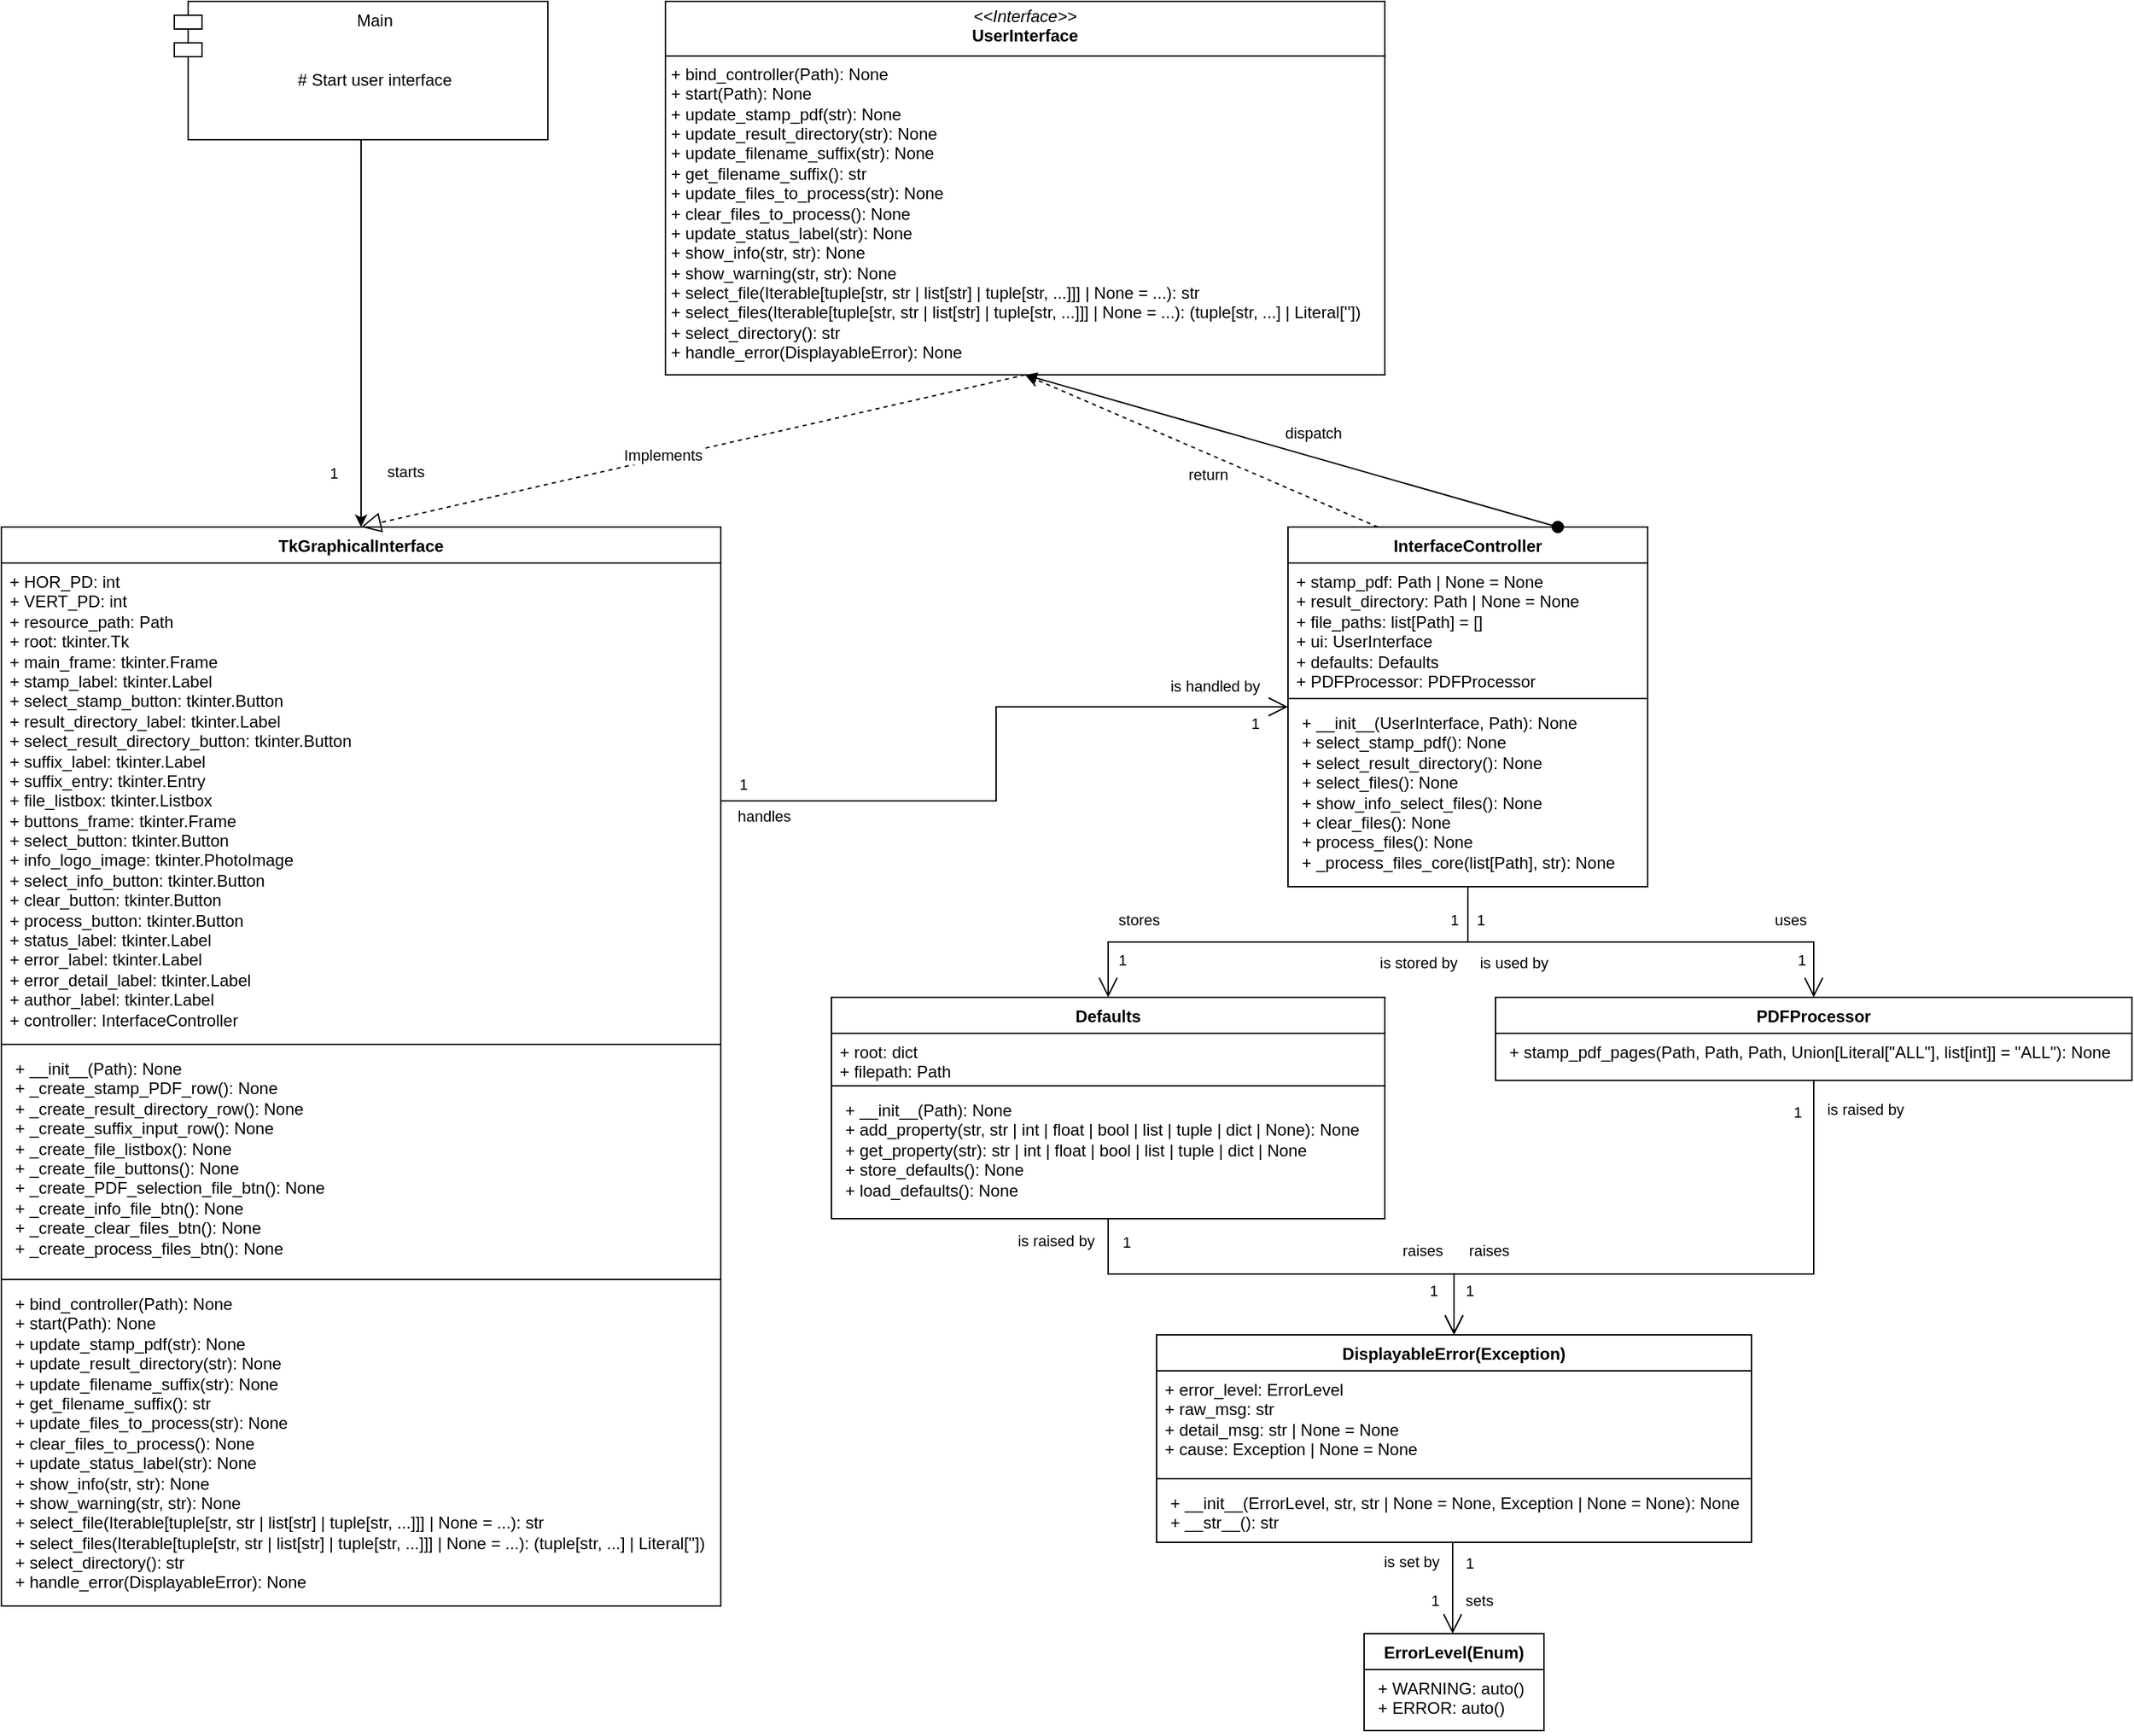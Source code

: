 <mxfile version="24.1.0" type="device">
  <diagram id="C5RBs43oDa-KdzZeNtuy" name="Page-1">
    <mxGraphModel dx="2049" dy="1054" grid="1" gridSize="10" guides="1" tooltips="1" connect="1" arrows="1" fold="1" page="1" pageScale="1" pageWidth="827" pageHeight="1169" math="0" shadow="0">
      <root>
        <mxCell id="WIyWlLk6GJQsqaUBKTNV-0" />
        <mxCell id="WIyWlLk6GJQsqaUBKTNV-1" parent="WIyWlLk6GJQsqaUBKTNV-0" />
        <mxCell id="seithgZvxNiS-wUwFHZv-0" value="&lt;p style=&quot;margin: 4px 0px 0px; text-align: center;&quot;&gt;&lt;font style=&quot;font-size: 12px;&quot;&gt;&lt;i style=&quot;&quot;&gt;&amp;lt;&amp;lt;Interface&amp;gt;&amp;gt;&lt;/i&gt;&lt;br&gt;&lt;b style=&quot;&quot;&gt;UserInterface&lt;/b&gt;&lt;/font&gt;&lt;/p&gt;&lt;hr size=&quot;1&quot; style=&quot;border-style: solid;&quot;&gt;&lt;p style=&quot;margin: 0px 0px 0px 4px;&quot;&gt;&lt;font style=&quot;font-size: 12px;&quot;&gt;+ bind_controller(Path): None&lt;/font&gt;&lt;/p&gt;&lt;p style=&quot;margin: 0px 0px 0px 4px;&quot;&gt;&lt;font style=&quot;font-size: 12px;&quot;&gt;+ start(Path): None&lt;/font&gt;&lt;/p&gt;&lt;p style=&quot;margin: 0px 0px 0px 4px;&quot;&gt;&lt;span style=&quot;background-color: initial;&quot;&gt;&lt;font style=&quot;font-size: 12px;&quot;&gt;+ update_stamp_pdf(str): None&lt;/font&gt;&lt;/span&gt;&lt;/p&gt;&lt;p style=&quot;margin: 0px 0px 0px 4px;&quot;&gt;&lt;span style=&quot;background-color: initial;&quot;&gt;&lt;font style=&quot;font-size: 12px;&quot;&gt;+ update_result_directory(str): None&lt;/font&gt;&lt;/span&gt;&lt;/p&gt;&lt;p style=&quot;margin: 0px 0px 0px 4px;&quot;&gt;&lt;font style=&quot;font-size: 12px;&quot;&gt;+ update_filename_suffix(str): None&lt;/font&gt;&lt;/p&gt;&lt;p style=&quot;margin: 0px 0px 0px 4px;&quot;&gt;&lt;font style=&quot;font-size: 12px;&quot;&gt;+ get_filename_suffix(): str&lt;/font&gt;&lt;/p&gt;&lt;p style=&quot;margin: 0px 0px 0px 4px;&quot;&gt;&lt;font style=&quot;font-size: 12px;&quot;&gt;+ update_files_to_process(str): None&lt;/font&gt;&lt;/p&gt;&lt;p style=&quot;margin: 0px 0px 0px 4px;&quot;&gt;&lt;font style=&quot;font-size: 12px;&quot;&gt;+ clear_files_to_process(): None&lt;/font&gt;&lt;/p&gt;&lt;p style=&quot;margin: 0px 0px 0px 4px;&quot;&gt;&lt;font style=&quot;font-size: 12px;&quot;&gt;+ update_status_label(str): None&lt;/font&gt;&lt;/p&gt;&lt;p style=&quot;margin: 0px 0px 0px 4px;&quot;&gt;&lt;font style=&quot;font-size: 12px;&quot;&gt;+ show_info(str, str): None&lt;/font&gt;&lt;/p&gt;&lt;p style=&quot;margin: 0px 0px 0px 4px;&quot;&gt;&lt;font style=&quot;font-size: 12px;&quot;&gt;+ show_warning(str, str): None&lt;/font&gt;&lt;/p&gt;&lt;p style=&quot;margin: 0px 0px 0px 4px;&quot;&gt;&lt;font style=&quot;font-size: 12px;&quot;&gt;+ select_file(Iterable[tuple[str, str | list[str] | tuple[str, ...]]] | None = ...): str&lt;/font&gt;&lt;/p&gt;&lt;p style=&quot;margin: 0px 0px 0px 4px;&quot;&gt;&lt;font style=&quot;font-size: 12px;&quot;&gt;+ select_files(Iterable[tuple[str, str | list[str] | tuple[str, ...]]] | None = ...): (tuple[str, ...] | Literal[&#39;&#39;])&lt;/font&gt;&lt;/p&gt;&lt;p style=&quot;margin: 0px 0px 0px 4px;&quot;&gt;&lt;font style=&quot;font-size: 12px;&quot;&gt;+ select_directory(): str&lt;/font&gt;&lt;/p&gt;&lt;p style=&quot;margin: 0px 0px 0px 4px;&quot;&gt;&lt;font style=&quot;font-size: 12px;&quot;&gt;+ handle_error(DisplayableError): None&lt;/font&gt;&lt;/p&gt;" style="verticalAlign=top;align=left;overflow=fill;html=1;whiteSpace=wrap;" parent="WIyWlLk6GJQsqaUBKTNV-1" vertex="1">
          <mxGeometry x="520" y="40" width="520" height="270" as="geometry" />
        </mxCell>
        <mxCell id="dMBVIur_Aa2STcFH-dJI-0" value="TkGraphicalInterface" style="swimlane;fontStyle=1;align=center;verticalAlign=top;childLayout=stackLayout;horizontal=1;startSize=26;horizontalStack=0;resizeParent=1;resizeParentMax=0;resizeLast=0;collapsible=1;marginBottom=0;whiteSpace=wrap;html=1;" parent="WIyWlLk6GJQsqaUBKTNV-1" vertex="1">
          <mxGeometry x="40" y="420" width="520" height="780" as="geometry">
            <mxRectangle x="40" y="420" width="150" height="30" as="alternateBounds" />
          </mxGeometry>
        </mxCell>
        <mxCell id="dMBVIur_Aa2STcFH-dJI-1" value="&lt;div&gt;+ HOR_PD: int&lt;br&gt;&lt;/div&gt;&lt;div&gt;+ VERT_PD: int&lt;/div&gt;&lt;div&gt;&lt;div&gt;+ resource_path: Path&lt;/div&gt;&lt;div&gt;+ root: tkinter.Tk&lt;/div&gt;&lt;div&gt;+ main_frame: tkinter.Frame&lt;/div&gt;&lt;div&gt;+ stamp_label: tkinter.Label&lt;/div&gt;&lt;div&gt;+ select_stamp_button: tkinter.Button&lt;/div&gt;&lt;div&gt;+ result_directory_label: tkinter.Label&lt;/div&gt;&lt;div&gt;+ select_result_directory_button: tkinter.Button&lt;/div&gt;&lt;div&gt;+ suffix_label: tkinter.Label&lt;/div&gt;&lt;div&gt;+ suffix_entry: tkinter.Entry&lt;/div&gt;&lt;div&gt;+ file_listbox: tkinter.Listbox&lt;/div&gt;&lt;div&gt;+ buttons_frame: tkinter.Frame&lt;/div&gt;&lt;div&gt;+ select_button: tkinter.Button&lt;/div&gt;&lt;div&gt;+ info_logo_image: tkinter.PhotoImage&lt;/div&gt;&lt;div&gt;+ select_info_button: tkinter.Button&lt;/div&gt;&lt;div&gt;+ clear_button: tkinter.Button&lt;/div&gt;&lt;div&gt;+ process_button: tkinter.Button&lt;/div&gt;&lt;div&gt;+ status_label: tkinter.Label&lt;/div&gt;&lt;div&gt;+ error_label: tkinter.Label&lt;/div&gt;&lt;div&gt;+ error_detail_label: tkinter.Label&lt;/div&gt;&lt;div&gt;+ author_label: tkinter.Label&lt;/div&gt;&lt;/div&gt;&lt;div&gt;+ controller: InterfaceController&lt;/div&gt;" style="text;strokeColor=none;fillColor=none;align=left;verticalAlign=top;spacingLeft=4;spacingRight=4;overflow=hidden;rotatable=0;points=[[0,0.5],[1,0.5]];portConstraint=eastwest;whiteSpace=wrap;html=1;" parent="dMBVIur_Aa2STcFH-dJI-0" vertex="1">
          <mxGeometry y="26" width="520" height="344" as="geometry" />
        </mxCell>
        <mxCell id="dMBVIur_Aa2STcFH-dJI-8" value="" style="line;strokeWidth=1;fillColor=none;align=left;verticalAlign=middle;spacingTop=-1;spacingLeft=3;spacingRight=3;rotatable=0;labelPosition=right;points=[];portConstraint=eastwest;strokeColor=inherit;" parent="dMBVIur_Aa2STcFH-dJI-0" vertex="1">
          <mxGeometry y="370" width="520" height="8" as="geometry" />
        </mxCell>
        <mxCell id="dMBVIur_Aa2STcFH-dJI-6" value="&lt;p style=&quot;margin: 0px 0px 0px 4px;&quot;&gt;+ __init__(Path): None&lt;/p&gt;&lt;p style=&quot;margin: 0px 0px 0px 4px;&quot;&gt;+&amp;nbsp;_create_stamp_PDF_row(): None&lt;/p&gt;&lt;p style=&quot;margin: 0px 0px 0px 4px;&quot;&gt;+&amp;nbsp;_create_result_directory_row(): None&lt;/p&gt;&lt;p style=&quot;margin: 0px 0px 0px 4px;&quot;&gt;+&amp;nbsp;_create_suffix_input_row(): None&lt;/p&gt;&lt;p style=&quot;margin: 0px 0px 0px 4px;&quot;&gt;+&amp;nbsp;_create_file_listbox(): None&lt;/p&gt;&lt;p style=&quot;margin: 0px 0px 0px 4px;&quot;&gt;+&amp;nbsp;_create_file_buttons(): None&lt;/p&gt;&lt;p style=&quot;margin: 0px 0px 0px 4px;&quot;&gt;+&amp;nbsp;_create_PDF_selection_file_btn(): None&lt;/p&gt;&lt;p style=&quot;margin: 0px 0px 0px 4px;&quot;&gt;+&amp;nbsp;_create_info_file_btn(): None&lt;/p&gt;&lt;p style=&quot;margin: 0px 0px 0px 4px;&quot;&gt;+&amp;nbsp;_create_clear_files_btn(): None&lt;/p&gt;&lt;p style=&quot;margin: 0px 0px 0px 4px;&quot;&gt;+&amp;nbsp;_create_process_files_btn(): None&lt;/p&gt;" style="text;strokeColor=none;fillColor=none;align=left;verticalAlign=top;spacingLeft=4;spacingRight=4;overflow=hidden;rotatable=0;points=[[0,0.5],[1,0.5]];portConstraint=eastwest;whiteSpace=wrap;html=1;" parent="dMBVIur_Aa2STcFH-dJI-0" vertex="1">
          <mxGeometry y="378" width="520" height="162" as="geometry" />
        </mxCell>
        <mxCell id="dMBVIur_Aa2STcFH-dJI-7" value="" style="line;strokeWidth=1;fillColor=none;align=left;verticalAlign=middle;spacingTop=-1;spacingLeft=3;spacingRight=3;rotatable=0;labelPosition=right;points=[];portConstraint=eastwest;strokeColor=inherit;" parent="dMBVIur_Aa2STcFH-dJI-0" vertex="1">
          <mxGeometry y="540" width="520" height="8" as="geometry" />
        </mxCell>
        <mxCell id="dMBVIur_Aa2STcFH-dJI-3" value="&lt;p style=&quot;margin: 0px 0px 0px 4px;&quot;&gt;+ bind_controller(Path): None&lt;/p&gt;&lt;p style=&quot;margin: 0px 0px 0px 4px;&quot;&gt;+ start(Path): None&lt;/p&gt;&lt;p style=&quot;margin: 0px 0px 0px 4px;&quot;&gt;&lt;span style=&quot;background-color: initial;&quot;&gt;+ update_stamp_pdf(str): None&lt;/span&gt;&lt;/p&gt;&lt;p style=&quot;margin: 0px 0px 0px 4px;&quot;&gt;&lt;span style=&quot;background-color: initial;&quot;&gt;+ update_result_directory(str): None&lt;/span&gt;&lt;/p&gt;&lt;p style=&quot;margin: 0px 0px 0px 4px;&quot;&gt;+ update_filename_suffix(str): None&lt;/p&gt;&lt;p style=&quot;margin: 0px 0px 0px 4px;&quot;&gt;+ get_filename_suffix(): str&lt;/p&gt;&lt;p style=&quot;margin: 0px 0px 0px 4px;&quot;&gt;+ update_files_to_process(str): None&lt;/p&gt;&lt;p style=&quot;margin: 0px 0px 0px 4px;&quot;&gt;+ clear_files_to_process(): None&lt;/p&gt;&lt;p style=&quot;margin: 0px 0px 0px 4px;&quot;&gt;+ update_status_label(str): None&lt;/p&gt;&lt;p style=&quot;margin: 0px 0px 0px 4px;&quot;&gt;+ show_info(str, str): None&lt;/p&gt;&lt;p style=&quot;margin: 0px 0px 0px 4px;&quot;&gt;+ show_warning(str, str): None&lt;/p&gt;&lt;p style=&quot;margin: 0px 0px 0px 4px;&quot;&gt;+ select_file(Iterable[tuple[str, str | list[str] | tuple[str, ...]]] | None = ...): str&lt;/p&gt;&lt;p style=&quot;margin: 0px 0px 0px 4px;&quot;&gt;+ select_files(Iterable[tuple[str, str | list[str] | tuple[str, ...]]] | None = ...): (tuple[str, ...] | Literal[&#39;&#39;])&lt;/p&gt;&lt;p style=&quot;margin: 0px 0px 0px 4px;&quot;&gt;+ select_directory(): str&lt;/p&gt;&lt;p style=&quot;margin: 0px 0px 0px 4px;&quot;&gt;+ handle_error(DisplayableError): None&lt;/p&gt;" style="text;strokeColor=none;fillColor=none;align=left;verticalAlign=top;spacingLeft=4;spacingRight=4;overflow=hidden;rotatable=0;points=[[0,0.5],[1,0.5]];portConstraint=eastwest;whiteSpace=wrap;html=1;" parent="dMBVIur_Aa2STcFH-dJI-0" vertex="1">
          <mxGeometry y="548" width="520" height="232" as="geometry" />
        </mxCell>
        <mxCell id="dMBVIur_Aa2STcFH-dJI-5" value="" style="endArrow=block;dashed=1;endFill=0;endSize=12;html=1;rounded=0;exitX=0.5;exitY=1;exitDx=0;exitDy=0;entryX=0.5;entryY=0;entryDx=0;entryDy=0;" parent="WIyWlLk6GJQsqaUBKTNV-1" source="seithgZvxNiS-wUwFHZv-0" target="dMBVIur_Aa2STcFH-dJI-0" edge="1">
          <mxGeometry width="160" relative="1" as="geometry">
            <mxPoint x="350" y="452.5" as="sourcePoint" />
            <mxPoint x="510" y="452.5" as="targetPoint" />
          </mxGeometry>
        </mxCell>
        <mxCell id="PhZd0l24GyQ8YQdEIMDO-39" value="Implements" style="edgeLabel;html=1;align=center;verticalAlign=middle;resizable=0;points=[];" parent="dMBVIur_Aa2STcFH-dJI-5" vertex="1" connectable="0">
          <mxGeometry x="0.056" y="2" relative="1" as="geometry">
            <mxPoint x="-9" y="-2" as="offset" />
          </mxGeometry>
        </mxCell>
        <mxCell id="dMBVIur_Aa2STcFH-dJI-17" style="edgeStyle=orthogonalEdgeStyle;rounded=0;orthogonalLoop=1;jettySize=auto;html=1;exitX=0.5;exitY=1;exitDx=0;exitDy=0;entryX=0.5;entryY=0;entryDx=0;entryDy=0;" parent="WIyWlLk6GJQsqaUBKTNV-1" source="dMBVIur_Aa2STcFH-dJI-16" target="dMBVIur_Aa2STcFH-dJI-0" edge="1">
          <mxGeometry relative="1" as="geometry" />
        </mxCell>
        <mxCell id="PhZd0l24GyQ8YQdEIMDO-37" value="starts" style="edgeLabel;html=1;align=center;verticalAlign=middle;resizable=0;points=[];" parent="dMBVIur_Aa2STcFH-dJI-17" vertex="1" connectable="0">
          <mxGeometry x="-0.595" y="-1" relative="1" as="geometry">
            <mxPoint x="33" y="183" as="offset" />
          </mxGeometry>
        </mxCell>
        <mxCell id="PhZd0l24GyQ8YQdEIMDO-38" value="1" style="edgeLabel;html=1;align=center;verticalAlign=middle;resizable=0;points=[];" parent="dMBVIur_Aa2STcFH-dJI-17" vertex="1" connectable="0">
          <mxGeometry x="0.067" relative="1" as="geometry">
            <mxPoint x="-20" y="91" as="offset" />
          </mxGeometry>
        </mxCell>
        <mxCell id="dMBVIur_Aa2STcFH-dJI-16" value="Main&lt;div&gt;&lt;br&gt;&lt;/div&gt;&lt;div&gt;&lt;br&gt;&lt;/div&gt;&lt;div&gt;&lt;span style=&quot;text-align: left;&quot;&gt;#&amp;nbsp;&lt;/span&gt;&lt;span style=&quot;text-align: left; background-color: initial;&quot;&gt;Start user interface&lt;/span&gt;&lt;br&gt;&lt;/div&gt;" style="shape=module;align=left;spacingLeft=20;align=center;verticalAlign=top;whiteSpace=wrap;html=1;" parent="WIyWlLk6GJQsqaUBKTNV-1" vertex="1">
          <mxGeometry x="165" y="40" width="270" height="100" as="geometry" />
        </mxCell>
        <mxCell id="dMBVIur_Aa2STcFH-dJI-18" value="InterfaceController" style="swimlane;fontStyle=1;align=center;verticalAlign=top;childLayout=stackLayout;horizontal=1;startSize=26;horizontalStack=0;resizeParent=1;resizeParentMax=0;resizeLast=0;collapsible=1;marginBottom=0;whiteSpace=wrap;html=1;" parent="WIyWlLk6GJQsqaUBKTNV-1" vertex="1">
          <mxGeometry x="970" y="420" width="260" height="260" as="geometry">
            <mxRectangle x="970" y="420" width="150" height="30" as="alternateBounds" />
          </mxGeometry>
        </mxCell>
        <mxCell id="dMBVIur_Aa2STcFH-dJI-19" value="+ stamp_pdf: Path | None = None&lt;div&gt;+ result_directory: Path | None = None&lt;/div&gt;&lt;div&gt;+&amp;nbsp;file_paths: list[Path] = []&lt;/div&gt;&lt;div&gt;+ ui: UserInterface&lt;/div&gt;&lt;div&gt;+ defaults: Defaults&lt;/div&gt;&lt;div&gt;+ PDFProcessor: PDFProcessor&lt;/div&gt;" style="text;strokeColor=none;fillColor=none;align=left;verticalAlign=top;spacingLeft=4;spacingRight=4;overflow=hidden;rotatable=0;points=[[0,0.5],[1,0.5]];portConstraint=eastwest;whiteSpace=wrap;html=1;" parent="dMBVIur_Aa2STcFH-dJI-18" vertex="1">
          <mxGeometry y="26" width="260" height="94" as="geometry" />
        </mxCell>
        <mxCell id="dMBVIur_Aa2STcFH-dJI-20" value="" style="line;strokeWidth=1;fillColor=none;align=left;verticalAlign=middle;spacingTop=-1;spacingLeft=3;spacingRight=3;rotatable=0;labelPosition=right;points=[];portConstraint=eastwest;strokeColor=inherit;" parent="dMBVIur_Aa2STcFH-dJI-18" vertex="1">
          <mxGeometry y="120" width="260" height="8" as="geometry" />
        </mxCell>
        <mxCell id="dMBVIur_Aa2STcFH-dJI-21" value="&lt;p style=&quot;margin: 0px 0px 0px 4px;&quot;&gt;+ __init__(UserInterface, Path): None&lt;/p&gt;&lt;p style=&quot;margin: 0px 0px 0px 4px;&quot;&gt;+ select_stamp_pdf(): None&lt;/p&gt;&lt;p style=&quot;margin: 0px 0px 0px 4px;&quot;&gt;+&amp;nbsp;select_result_directory(): None&lt;/p&gt;&lt;p style=&quot;margin: 0px 0px 0px 4px;&quot;&gt;+&amp;nbsp;select_files(): None&lt;/p&gt;&lt;p style=&quot;margin: 0px 0px 0px 4px;&quot;&gt;+&amp;nbsp;show_info_select_files(): None&lt;/p&gt;&lt;p style=&quot;margin: 0px 0px 0px 4px;&quot;&gt;+&amp;nbsp;clear_files(): None&lt;/p&gt;&lt;p style=&quot;margin: 0px 0px 0px 4px;&quot;&gt;+&amp;nbsp;process_files(): None&lt;/p&gt;&lt;p style=&quot;margin: 0px 0px 0px 4px;&quot;&gt;+&amp;nbsp;_process_files_core(list[Path], str): None&lt;/p&gt;" style="text;strokeColor=none;fillColor=none;align=left;verticalAlign=top;spacingLeft=4;spacingRight=4;overflow=hidden;rotatable=0;points=[[0,0.5],[1,0.5]];portConstraint=eastwest;whiteSpace=wrap;html=1;" parent="dMBVIur_Aa2STcFH-dJI-18" vertex="1">
          <mxGeometry y="128" width="260" height="132" as="geometry" />
        </mxCell>
        <mxCell id="PhZd0l24GyQ8YQdEIMDO-4" value="return" style="html=1;verticalAlign=bottom;endArrow=open;dashed=1;endSize=8;curved=0;rounded=0;entryX=0.5;entryY=1;entryDx=0;entryDy=0;exitX=0.25;exitY=0;exitDx=0;exitDy=0;" parent="WIyWlLk6GJQsqaUBKTNV-1" source="dMBVIur_Aa2STcFH-dJI-18" target="seithgZvxNiS-wUwFHZv-0" edge="1">
          <mxGeometry x="-0.099" y="22" relative="1" as="geometry">
            <mxPoint x="720" y="440" as="sourcePoint" />
            <mxPoint x="640" y="440" as="targetPoint" />
            <mxPoint as="offset" />
          </mxGeometry>
        </mxCell>
        <mxCell id="PhZd0l24GyQ8YQdEIMDO-8" value="dispatch" style="html=1;verticalAlign=bottom;startArrow=oval;startFill=1;endArrow=block;startSize=8;curved=0;rounded=0;exitX=0.75;exitY=0;exitDx=0;exitDy=0;entryX=0.5;entryY=1;entryDx=0;entryDy=0;" parent="WIyWlLk6GJQsqaUBKTNV-1" source="dMBVIur_Aa2STcFH-dJI-18" target="seithgZvxNiS-wUwFHZv-0" edge="1">
          <mxGeometry x="-0.07" y="-8" width="60" relative="1" as="geometry">
            <mxPoint x="700" y="530" as="sourcePoint" />
            <mxPoint x="870" y="370" as="targetPoint" />
            <mxPoint as="offset" />
          </mxGeometry>
        </mxCell>
        <mxCell id="PhZd0l24GyQ8YQdEIMDO-9" value="Defaults" style="swimlane;fontStyle=1;align=center;verticalAlign=top;childLayout=stackLayout;horizontal=1;startSize=26;horizontalStack=0;resizeParent=1;resizeParentMax=0;resizeLast=0;collapsible=1;marginBottom=0;whiteSpace=wrap;html=1;" parent="WIyWlLk6GJQsqaUBKTNV-1" vertex="1">
          <mxGeometry x="640" y="760" width="400" height="160" as="geometry">
            <mxRectangle x="640" y="760" width="150" height="30" as="alternateBounds" />
          </mxGeometry>
        </mxCell>
        <mxCell id="PhZd0l24GyQ8YQdEIMDO-10" value="+ root: dict&lt;div&gt;+ filepath: Path&lt;/div&gt;" style="text;strokeColor=none;fillColor=none;align=left;verticalAlign=top;spacingLeft=4;spacingRight=4;overflow=hidden;rotatable=0;points=[[0,0.5],[1,0.5]];portConstraint=eastwest;whiteSpace=wrap;html=1;" parent="PhZd0l24GyQ8YQdEIMDO-9" vertex="1">
          <mxGeometry y="26" width="400" height="34" as="geometry" />
        </mxCell>
        <mxCell id="PhZd0l24GyQ8YQdEIMDO-11" value="" style="line;strokeWidth=1;fillColor=none;align=left;verticalAlign=middle;spacingTop=-1;spacingLeft=3;spacingRight=3;rotatable=0;labelPosition=right;points=[];portConstraint=eastwest;strokeColor=inherit;" parent="PhZd0l24GyQ8YQdEIMDO-9" vertex="1">
          <mxGeometry y="60" width="400" height="8" as="geometry" />
        </mxCell>
        <mxCell id="PhZd0l24GyQ8YQdEIMDO-12" value="&lt;p style=&quot;margin: 0px 0px 0px 4px;&quot;&gt;+ __init__(Path): None&lt;/p&gt;&lt;p style=&quot;margin: 0px 0px 0px 4px;&quot;&gt;+ add_property(str, str | int | float | bool | list | tuple | dict | None): None&lt;br&gt;&lt;/p&gt;&lt;p style=&quot;margin: 0px 0px 0px 4px;&quot;&gt;+&amp;nbsp;get_property(str): str | int | float | bool | list | tuple | dict | None&lt;/p&gt;&lt;p style=&quot;margin: 0px 0px 0px 4px;&quot;&gt;+&amp;nbsp;store_defaults(): None&lt;/p&gt;&lt;p style=&quot;margin: 0px 0px 0px 4px;&quot;&gt;+&amp;nbsp;load_defaults(): None&lt;/p&gt;" style="text;strokeColor=none;fillColor=none;align=left;verticalAlign=top;spacingLeft=4;spacingRight=4;overflow=hidden;rotatable=0;points=[[0,0.5],[1,0.5]];portConstraint=eastwest;whiteSpace=wrap;html=1;" parent="PhZd0l24GyQ8YQdEIMDO-9" vertex="1">
          <mxGeometry y="68" width="400" height="92" as="geometry" />
        </mxCell>
        <mxCell id="PhZd0l24GyQ8YQdEIMDO-18" value="PDFProcessor" style="swimlane;fontStyle=1;align=center;verticalAlign=top;childLayout=stackLayout;horizontal=1;startSize=26;horizontalStack=0;resizeParent=1;resizeParentMax=0;resizeLast=0;collapsible=1;marginBottom=0;whiteSpace=wrap;html=1;" parent="WIyWlLk6GJQsqaUBKTNV-1" vertex="1">
          <mxGeometry x="1120" y="760" width="460" height="60" as="geometry">
            <mxRectangle x="1120" y="760" width="150" height="30" as="alternateBounds" />
          </mxGeometry>
        </mxCell>
        <mxCell id="PhZd0l24GyQ8YQdEIMDO-21" value="&lt;p style=&quot;margin: 0px 0px 0px 4px;&quot;&gt;+&amp;nbsp;&lt;span style=&quot;background-color: initial;&quot;&gt;stamp_pdf_pages&lt;/span&gt;&lt;span style=&quot;background-color: initial;&quot;&gt;(Path, Path, Path,&amp;nbsp;&lt;/span&gt;&lt;span style=&quot;background-color: initial;&quot;&gt;Union[Literal[&quot;ALL&quot;], list[int]] = &quot;ALL&quot;&lt;/span&gt;&lt;span style=&quot;background-color: initial;&quot;&gt;): None&lt;/span&gt;&lt;/p&gt;" style="text;strokeColor=none;fillColor=none;align=left;verticalAlign=top;spacingLeft=4;spacingRight=4;overflow=hidden;rotatable=0;points=[[0,0.5],[1,0.5]];portConstraint=eastwest;whiteSpace=wrap;html=1;" parent="PhZd0l24GyQ8YQdEIMDO-18" vertex="1">
          <mxGeometry y="26" width="460" height="34" as="geometry" />
        </mxCell>
        <mxCell id="PhZd0l24GyQ8YQdEIMDO-23" value="ErrorLevel(Enum)" style="swimlane;fontStyle=1;align=center;verticalAlign=top;childLayout=stackLayout;horizontal=1;startSize=26;horizontalStack=0;resizeParent=1;resizeParentMax=0;resizeLast=0;collapsible=1;marginBottom=0;whiteSpace=wrap;html=1;" parent="WIyWlLk6GJQsqaUBKTNV-1" vertex="1">
          <mxGeometry x="1025" y="1220" width="130" height="70" as="geometry">
            <mxRectangle x="40" y="420" width="150" height="30" as="alternateBounds" />
          </mxGeometry>
        </mxCell>
        <mxCell id="PhZd0l24GyQ8YQdEIMDO-24" value="&lt;p style=&quot;margin: 0px 0px 0px 4px;&quot;&gt;+ WARNING: auto()&lt;/p&gt;&lt;p style=&quot;margin: 0px 0px 0px 4px;&quot;&gt;+ ERROR: auto()&lt;/p&gt;" style="text;strokeColor=none;fillColor=none;align=left;verticalAlign=top;spacingLeft=4;spacingRight=4;overflow=hidden;rotatable=0;points=[[0,0.5],[1,0.5]];portConstraint=eastwest;whiteSpace=wrap;html=1;" parent="PhZd0l24GyQ8YQdEIMDO-23" vertex="1">
          <mxGeometry y="26" width="130" height="44" as="geometry" />
        </mxCell>
        <mxCell id="PhZd0l24GyQ8YQdEIMDO-25" value="DisplayableError(Exception)" style="swimlane;fontStyle=1;align=center;verticalAlign=top;childLayout=stackLayout;horizontal=1;startSize=26;horizontalStack=0;resizeParent=1;resizeParentMax=0;resizeLast=0;collapsible=1;marginBottom=0;whiteSpace=wrap;html=1;" parent="WIyWlLk6GJQsqaUBKTNV-1" vertex="1">
          <mxGeometry x="875" y="1004" width="430" height="150" as="geometry">
            <mxRectangle x="875" y="1004" width="150" height="30" as="alternateBounds" />
          </mxGeometry>
        </mxCell>
        <mxCell id="PhZd0l24GyQ8YQdEIMDO-26" value="+ error_level: ErrorLevel&lt;div&gt;+ raw_msg: str&lt;/div&gt;&lt;div&gt;+ detail_msg: str | None = None&lt;/div&gt;&lt;div&gt;+ cause: Exception | None = None&lt;/div&gt;" style="text;strokeColor=none;fillColor=none;align=left;verticalAlign=top;spacingLeft=4;spacingRight=4;overflow=hidden;rotatable=0;points=[[0,0.5],[1,0.5]];portConstraint=eastwest;whiteSpace=wrap;html=1;" parent="PhZd0l24GyQ8YQdEIMDO-25" vertex="1">
          <mxGeometry y="26" width="430" height="74" as="geometry" />
        </mxCell>
        <mxCell id="PhZd0l24GyQ8YQdEIMDO-27" value="" style="line;strokeWidth=1;fillColor=none;align=left;verticalAlign=middle;spacingTop=-1;spacingLeft=3;spacingRight=3;rotatable=0;labelPosition=right;points=[];portConstraint=eastwest;strokeColor=inherit;" parent="PhZd0l24GyQ8YQdEIMDO-25" vertex="1">
          <mxGeometry y="100" width="430" height="8" as="geometry" />
        </mxCell>
        <mxCell id="PhZd0l24GyQ8YQdEIMDO-28" value="&lt;p style=&quot;margin: 0px 0px 0px 4px;&quot;&gt;+ __init__(ErrorLevel, str, str | None = None, Exception | None = None): None&lt;/p&gt;&lt;p style=&quot;margin: 0px 0px 0px 4px;&quot;&gt;+ __str__(): str&lt;/p&gt;" style="text;strokeColor=none;fillColor=none;align=left;verticalAlign=top;spacingLeft=4;spacingRight=4;overflow=hidden;rotatable=0;points=[[0,0.5],[1,0.5]];portConstraint=eastwest;whiteSpace=wrap;html=1;" parent="PhZd0l24GyQ8YQdEIMDO-25" vertex="1">
          <mxGeometry y="108" width="430" height="42" as="geometry" />
        </mxCell>
        <mxCell id="PhZd0l24GyQ8YQdEIMDO-30" value="" style="endArrow=open;endFill=1;endSize=12;html=1;rounded=0;entryX=0;entryY=0.5;entryDx=0;entryDy=0;exitX=1;exitY=0.5;exitDx=0;exitDy=0;" parent="WIyWlLk6GJQsqaUBKTNV-1" source="dMBVIur_Aa2STcFH-dJI-1" target="dMBVIur_Aa2STcFH-dJI-18" edge="1">
          <mxGeometry width="160" relative="1" as="geometry">
            <mxPoint x="580" y="618" as="sourcePoint" />
            <mxPoint x="969" y="488" as="targetPoint" />
            <Array as="points">
              <mxPoint x="759" y="618" />
              <mxPoint x="759" y="550" />
            </Array>
          </mxGeometry>
        </mxCell>
        <mxCell id="PhZd0l24GyQ8YQdEIMDO-31" value="1" style="edgeLabel;html=1;align=center;verticalAlign=middle;resizable=0;points=[];" parent="PhZd0l24GyQ8YQdEIMDO-30" vertex="1" connectable="0">
          <mxGeometry x="-0.125" y="1" relative="1" as="geometry">
            <mxPoint x="-182" y="-2" as="offset" />
          </mxGeometry>
        </mxCell>
        <mxCell id="PhZd0l24GyQ8YQdEIMDO-32" value="1" style="edgeLabel;html=1;align=center;verticalAlign=middle;resizable=0;points=[];" parent="PhZd0l24GyQ8YQdEIMDO-30" vertex="1" connectable="0">
          <mxGeometry x="0.806" y="1" relative="1" as="geometry">
            <mxPoint x="22" y="13" as="offset" />
          </mxGeometry>
        </mxCell>
        <mxCell id="PhZd0l24GyQ8YQdEIMDO-33" value="is handled by" style="edgeLabel;html=1;align=center;verticalAlign=middle;resizable=0;points=[];" parent="PhZd0l24GyQ8YQdEIMDO-30" vertex="1" connectable="0">
          <mxGeometry x="0.772" relative="1" as="geometry">
            <mxPoint x="1" y="-15" as="offset" />
          </mxGeometry>
        </mxCell>
        <mxCell id="PhZd0l24GyQ8YQdEIMDO-34" value="handles" style="edgeLabel;html=1;align=center;verticalAlign=middle;resizable=0;points=[];" parent="PhZd0l24GyQ8YQdEIMDO-30" vertex="1" connectable="0">
          <mxGeometry x="-0.836" y="1" relative="1" as="geometry">
            <mxPoint x="-8" y="12" as="offset" />
          </mxGeometry>
        </mxCell>
        <mxCell id="PhZd0l24GyQ8YQdEIMDO-35" value="" style="endArrow=open;endFill=1;endSize=12;html=1;rounded=0;exitX=0.5;exitY=1;exitDx=0;exitDy=0;entryX=0.5;entryY=0;entryDx=0;entryDy=0;" parent="WIyWlLk6GJQsqaUBKTNV-1" source="dMBVIur_Aa2STcFH-dJI-18" target="PhZd0l24GyQ8YQdEIMDO-9" edge="1">
          <mxGeometry width="160" relative="1" as="geometry">
            <mxPoint x="1080" y="700" as="sourcePoint" />
            <mxPoint x="910" y="720" as="targetPoint" />
            <Array as="points">
              <mxPoint x="1100" y="720" />
              <mxPoint x="840" y="720" />
            </Array>
          </mxGeometry>
        </mxCell>
        <mxCell id="PhZd0l24GyQ8YQdEIMDO-40" value="stores" style="edgeLabel;html=1;align=center;verticalAlign=middle;resizable=0;points=[];" parent="PhZd0l24GyQ8YQdEIMDO-35" vertex="1" connectable="0">
          <mxGeometry x="0.077" y="2" relative="1" as="geometry">
            <mxPoint x="-95" y="-18" as="offset" />
          </mxGeometry>
        </mxCell>
        <mxCell id="PhZd0l24GyQ8YQdEIMDO-41" value="is stored by" style="edgeLabel;html=1;align=center;verticalAlign=middle;resizable=0;points=[];" parent="PhZd0l24GyQ8YQdEIMDO-35" vertex="1" connectable="0">
          <mxGeometry x="-0.287" relative="1" as="geometry">
            <mxPoint x="45" y="15" as="offset" />
          </mxGeometry>
        </mxCell>
        <mxCell id="PhZd0l24GyQ8YQdEIMDO-42" value="1" style="edgeLabel;html=1;align=center;verticalAlign=middle;resizable=0;points=[];" parent="PhZd0l24GyQ8YQdEIMDO-35" vertex="1" connectable="0">
          <mxGeometry x="-0.378" y="-1" relative="1" as="geometry">
            <mxPoint x="55" y="-15" as="offset" />
          </mxGeometry>
        </mxCell>
        <mxCell id="PhZd0l24GyQ8YQdEIMDO-43" value="1" style="edgeLabel;html=1;align=center;verticalAlign=middle;resizable=0;points=[];" parent="PhZd0l24GyQ8YQdEIMDO-35" vertex="1" connectable="0">
          <mxGeometry x="0.494" y="-2" relative="1" as="geometry">
            <mxPoint x="-36" y="15" as="offset" />
          </mxGeometry>
        </mxCell>
        <mxCell id="PhZd0l24GyQ8YQdEIMDO-36" value="" style="endArrow=open;endFill=1;endSize=12;html=1;rounded=0;exitX=0.5;exitY=1;exitDx=0;exitDy=0;entryX=0.5;entryY=0;entryDx=0;entryDy=0;" parent="WIyWlLk6GJQsqaUBKTNV-1" source="dMBVIur_Aa2STcFH-dJI-18" target="PhZd0l24GyQ8YQdEIMDO-18" edge="1">
          <mxGeometry width="160" relative="1" as="geometry">
            <mxPoint x="820" y="640" as="sourcePoint" />
            <mxPoint x="980" y="640" as="targetPoint" />
            <Array as="points">
              <mxPoint x="1100" y="720" />
              <mxPoint x="1350" y="720" />
            </Array>
          </mxGeometry>
        </mxCell>
        <mxCell id="PhZd0l24GyQ8YQdEIMDO-44" value="is used by" style="edgeLabel;html=1;align=center;verticalAlign=middle;resizable=0;points=[];" parent="PhZd0l24GyQ8YQdEIMDO-36" vertex="1" connectable="0">
          <mxGeometry x="0.312" y="4" relative="1" as="geometry">
            <mxPoint x="-144" y="19" as="offset" />
          </mxGeometry>
        </mxCell>
        <mxCell id="PhZd0l24GyQ8YQdEIMDO-46" value="1" style="edgeLabel;html=1;align=center;verticalAlign=middle;resizable=0;points=[];" parent="PhZd0l24GyQ8YQdEIMDO-36" vertex="1" connectable="0">
          <mxGeometry x="-0.552" relative="1" as="geometry">
            <mxPoint x="-25" y="-16" as="offset" />
          </mxGeometry>
        </mxCell>
        <mxCell id="PhZd0l24GyQ8YQdEIMDO-47" value="uses" style="edgeLabel;html=1;align=center;verticalAlign=middle;resizable=0;points=[];" parent="PhZd0l24GyQ8YQdEIMDO-36" vertex="1" connectable="0">
          <mxGeometry x="0.634" y="3" relative="1" as="geometry">
            <mxPoint x="3" y="-13" as="offset" />
          </mxGeometry>
        </mxCell>
        <mxCell id="PhZd0l24GyQ8YQdEIMDO-48" value="1" style="edgeLabel;html=1;align=center;verticalAlign=middle;resizable=0;points=[];" parent="PhZd0l24GyQ8YQdEIMDO-36" vertex="1" connectable="0">
          <mxGeometry x="0.634" y="5" relative="1" as="geometry">
            <mxPoint x="11" y="18" as="offset" />
          </mxGeometry>
        </mxCell>
        <mxCell id="PhZd0l24GyQ8YQdEIMDO-49" value="" style="endArrow=open;endFill=1;endSize=12;html=1;rounded=0;entryX=0.5;entryY=0;entryDx=0;entryDy=0;exitX=0.5;exitY=1;exitDx=0;exitDy=0;" parent="WIyWlLk6GJQsqaUBKTNV-1" source="PhZd0l24GyQ8YQdEIMDO-9" target="PhZd0l24GyQ8YQdEIMDO-25" edge="1">
          <mxGeometry width="160" relative="1" as="geometry">
            <mxPoint x="820" y="980" as="sourcePoint" />
            <mxPoint x="1020" y="840" as="targetPoint" />
            <Array as="points">
              <mxPoint x="840" y="960" />
              <mxPoint x="1090" y="960" />
            </Array>
          </mxGeometry>
        </mxCell>
        <mxCell id="PhZd0l24GyQ8YQdEIMDO-51" value="raises" style="edgeLabel;html=1;align=center;verticalAlign=middle;resizable=0;points=[];" parent="PhZd0l24GyQ8YQdEIMDO-49" vertex="1" connectable="0">
          <mxGeometry x="0.55" y="2" relative="1" as="geometry">
            <mxPoint x="8" y="-15" as="offset" />
          </mxGeometry>
        </mxCell>
        <mxCell id="PhZd0l24GyQ8YQdEIMDO-57" value="1" style="edgeLabel;html=1;align=center;verticalAlign=middle;resizable=0;points=[];" parent="PhZd0l24GyQ8YQdEIMDO-49" vertex="1" connectable="0">
          <mxGeometry x="-0.874" y="3" relative="1" as="geometry">
            <mxPoint x="10" y="-4" as="offset" />
          </mxGeometry>
        </mxCell>
        <mxCell id="PhZd0l24GyQ8YQdEIMDO-50" value="" style="endArrow=open;endFill=1;endSize=12;html=1;rounded=0;entryX=0.5;entryY=0;entryDx=0;entryDy=0;exitX=0.5;exitY=1;exitDx=0;exitDy=0;" parent="WIyWlLk6GJQsqaUBKTNV-1" source="PhZd0l24GyQ8YQdEIMDO-18" target="PhZd0l24GyQ8YQdEIMDO-25" edge="1">
          <mxGeometry width="160" relative="1" as="geometry">
            <mxPoint x="1340" y="900" as="sourcePoint" />
            <mxPoint x="1220" y="860" as="targetPoint" />
            <Array as="points">
              <mxPoint x="1350" y="960" />
              <mxPoint x="1090" y="960" />
            </Array>
          </mxGeometry>
        </mxCell>
        <mxCell id="PhZd0l24GyQ8YQdEIMDO-53" value="1" style="edgeLabel;html=1;align=center;verticalAlign=middle;resizable=0;points=[];" parent="PhZd0l24GyQ8YQdEIMDO-50" vertex="1" connectable="0">
          <mxGeometry x="0.538" y="-2" relative="1" as="geometry">
            <mxPoint x="-48" y="14" as="offset" />
          </mxGeometry>
        </mxCell>
        <mxCell id="PhZd0l24GyQ8YQdEIMDO-55" value="is raised by" style="edgeLabel;html=1;align=center;verticalAlign=middle;resizable=0;points=[];" parent="PhZd0l24GyQ8YQdEIMDO-50" vertex="1" connectable="0">
          <mxGeometry x="-0.905" relative="1" as="geometry">
            <mxPoint x="37" as="offset" />
          </mxGeometry>
        </mxCell>
        <mxCell id="PhZd0l24GyQ8YQdEIMDO-58" value="1" style="edgeLabel;html=1;align=center;verticalAlign=middle;resizable=0;points=[];" parent="PhZd0l24GyQ8YQdEIMDO-50" vertex="1" connectable="0">
          <mxGeometry x="-0.899" y="1" relative="1" as="geometry">
            <mxPoint x="-13" as="offset" />
          </mxGeometry>
        </mxCell>
        <mxCell id="PhZd0l24GyQ8YQdEIMDO-52" value="raises" style="edgeLabel;html=1;align=center;verticalAlign=middle;resizable=0;points=[];" parent="WIyWlLk6GJQsqaUBKTNV-1" vertex="1" connectable="0">
          <mxGeometry x="1114.833" y="943" as="geometry" />
        </mxCell>
        <mxCell id="PhZd0l24GyQ8YQdEIMDO-54" value="1" style="edgeLabel;html=1;align=center;verticalAlign=middle;resizable=0;points=[];" parent="WIyWlLk6GJQsqaUBKTNV-1" vertex="1" connectable="0">
          <mxGeometry x="1075.667" y="971.0" as="geometry">
            <mxPoint x="-1" y="1" as="offset" />
          </mxGeometry>
        </mxCell>
        <mxCell id="PhZd0l24GyQ8YQdEIMDO-56" value="is raised by" style="edgeLabel;html=1;align=center;verticalAlign=middle;resizable=0;points=[];" parent="WIyWlLk6GJQsqaUBKTNV-1" vertex="1" connectable="0">
          <mxGeometry x="802" y="936.003" as="geometry" />
        </mxCell>
        <mxCell id="PhZd0l24GyQ8YQdEIMDO-62" value="" style="endArrow=open;endFill=1;endSize=12;html=1;rounded=0;exitX=0.5;exitY=1;exitDx=0;exitDy=0;entryX=0.5;entryY=0;entryDx=0;entryDy=0;" parent="WIyWlLk6GJQsqaUBKTNV-1" edge="1">
          <mxGeometry width="160" relative="1" as="geometry">
            <mxPoint x="1089" y="1154" as="sourcePoint" />
            <mxPoint x="1089" y="1220" as="targetPoint" />
          </mxGeometry>
        </mxCell>
        <mxCell id="PhZd0l24GyQ8YQdEIMDO-63" value="sets" style="edgeLabel;html=1;align=center;verticalAlign=middle;resizable=0;points=[];" parent="PhZd0l24GyQ8YQdEIMDO-62" vertex="1" connectable="0">
          <mxGeometry x="0.061" y="6" relative="1" as="geometry">
            <mxPoint x="13" y="7" as="offset" />
          </mxGeometry>
        </mxCell>
        <mxCell id="PhZd0l24GyQ8YQdEIMDO-64" value="1" style="edgeLabel;html=1;align=center;verticalAlign=middle;resizable=0;points=[];" parent="PhZd0l24GyQ8YQdEIMDO-62" vertex="1" connectable="0">
          <mxGeometry x="0.212" relative="1" as="geometry">
            <mxPoint x="-13" y="2" as="offset" />
          </mxGeometry>
        </mxCell>
        <mxCell id="PhZd0l24GyQ8YQdEIMDO-65" value="is set by" style="edgeLabel;html=1;align=center;verticalAlign=middle;resizable=0;points=[];" parent="PhZd0l24GyQ8YQdEIMDO-62" vertex="1" connectable="0">
          <mxGeometry x="-0.643" y="-2" relative="1" as="geometry">
            <mxPoint x="-28" y="2" as="offset" />
          </mxGeometry>
        </mxCell>
        <mxCell id="PhZd0l24GyQ8YQdEIMDO-66" value="1" style="edgeLabel;html=1;align=center;verticalAlign=middle;resizable=0;points=[];" parent="PhZd0l24GyQ8YQdEIMDO-62" vertex="1" connectable="0">
          <mxGeometry x="-0.643" relative="1" as="geometry">
            <mxPoint x="12" y="3" as="offset" />
          </mxGeometry>
        </mxCell>
      </root>
    </mxGraphModel>
  </diagram>
</mxfile>
